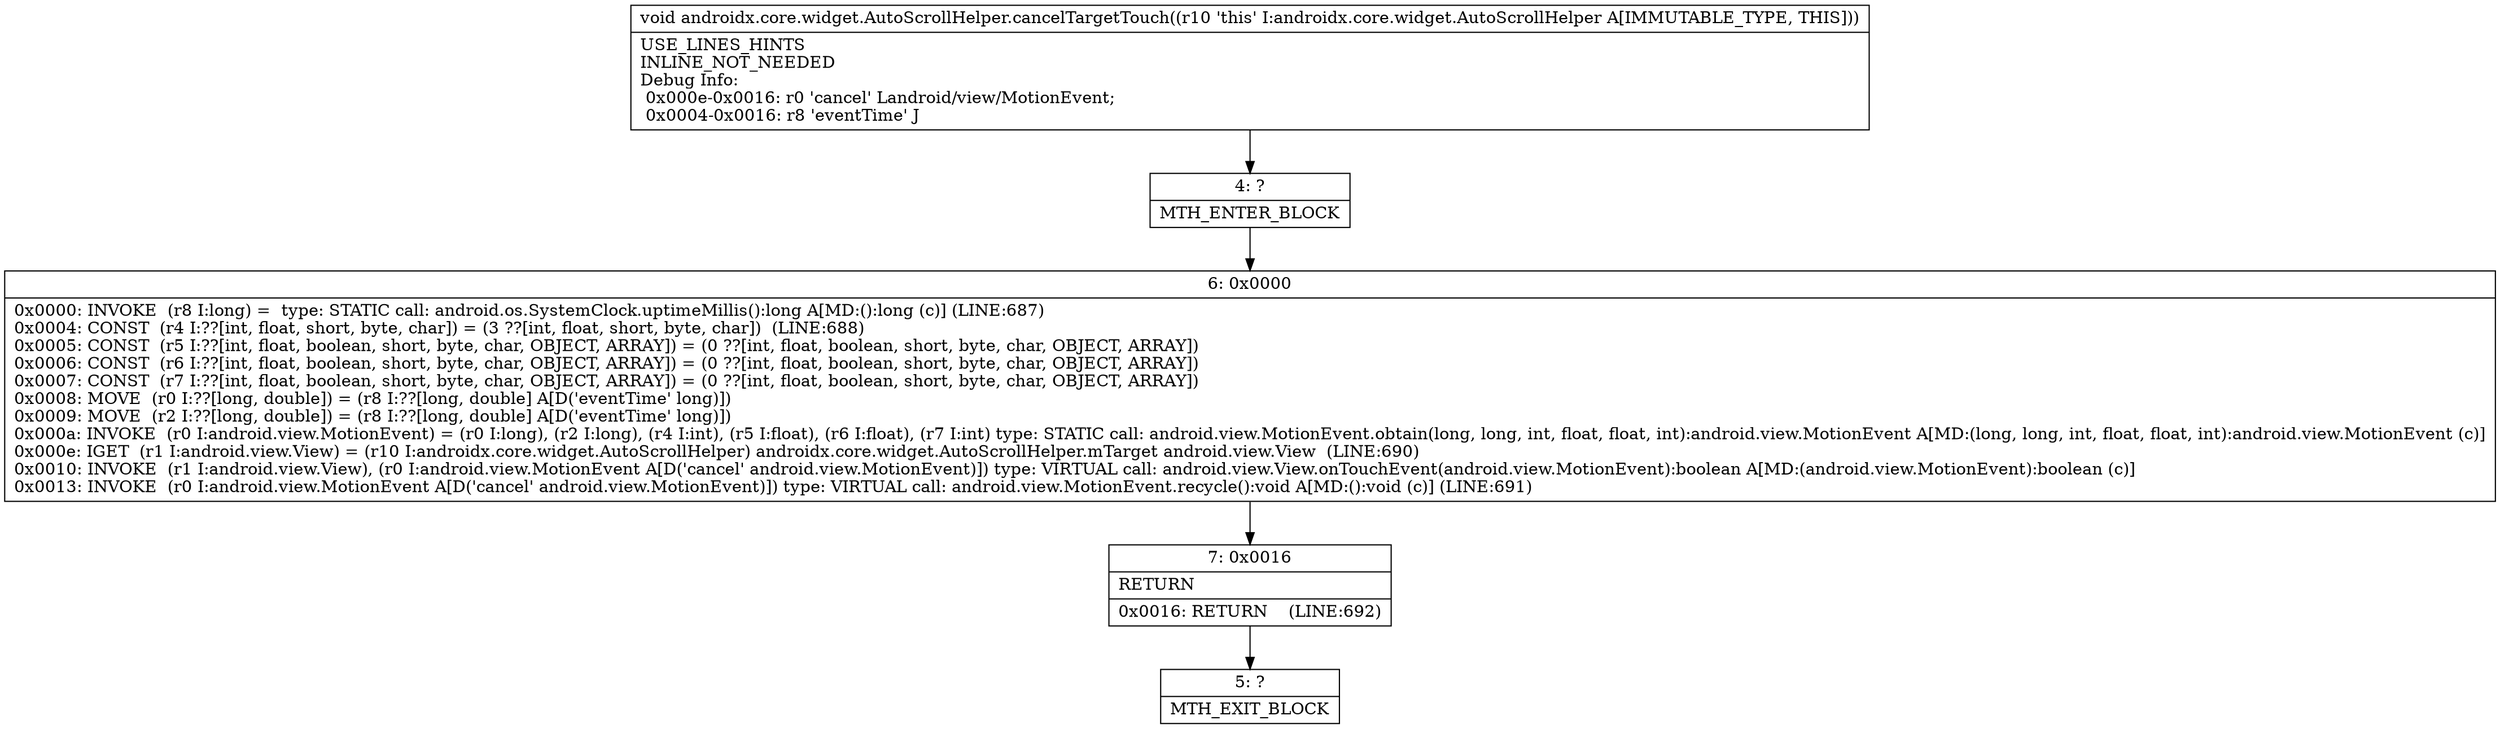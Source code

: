 digraph "CFG forandroidx.core.widget.AutoScrollHelper.cancelTargetTouch()V" {
Node_4 [shape=record,label="{4\:\ ?|MTH_ENTER_BLOCK\l}"];
Node_6 [shape=record,label="{6\:\ 0x0000|0x0000: INVOKE  (r8 I:long) =  type: STATIC call: android.os.SystemClock.uptimeMillis():long A[MD:():long (c)] (LINE:687)\l0x0004: CONST  (r4 I:??[int, float, short, byte, char]) = (3 ??[int, float, short, byte, char])  (LINE:688)\l0x0005: CONST  (r5 I:??[int, float, boolean, short, byte, char, OBJECT, ARRAY]) = (0 ??[int, float, boolean, short, byte, char, OBJECT, ARRAY]) \l0x0006: CONST  (r6 I:??[int, float, boolean, short, byte, char, OBJECT, ARRAY]) = (0 ??[int, float, boolean, short, byte, char, OBJECT, ARRAY]) \l0x0007: CONST  (r7 I:??[int, float, boolean, short, byte, char, OBJECT, ARRAY]) = (0 ??[int, float, boolean, short, byte, char, OBJECT, ARRAY]) \l0x0008: MOVE  (r0 I:??[long, double]) = (r8 I:??[long, double] A[D('eventTime' long)]) \l0x0009: MOVE  (r2 I:??[long, double]) = (r8 I:??[long, double] A[D('eventTime' long)]) \l0x000a: INVOKE  (r0 I:android.view.MotionEvent) = (r0 I:long), (r2 I:long), (r4 I:int), (r5 I:float), (r6 I:float), (r7 I:int) type: STATIC call: android.view.MotionEvent.obtain(long, long, int, float, float, int):android.view.MotionEvent A[MD:(long, long, int, float, float, int):android.view.MotionEvent (c)]\l0x000e: IGET  (r1 I:android.view.View) = (r10 I:androidx.core.widget.AutoScrollHelper) androidx.core.widget.AutoScrollHelper.mTarget android.view.View  (LINE:690)\l0x0010: INVOKE  (r1 I:android.view.View), (r0 I:android.view.MotionEvent A[D('cancel' android.view.MotionEvent)]) type: VIRTUAL call: android.view.View.onTouchEvent(android.view.MotionEvent):boolean A[MD:(android.view.MotionEvent):boolean (c)]\l0x0013: INVOKE  (r0 I:android.view.MotionEvent A[D('cancel' android.view.MotionEvent)]) type: VIRTUAL call: android.view.MotionEvent.recycle():void A[MD:():void (c)] (LINE:691)\l}"];
Node_7 [shape=record,label="{7\:\ 0x0016|RETURN\l|0x0016: RETURN    (LINE:692)\l}"];
Node_5 [shape=record,label="{5\:\ ?|MTH_EXIT_BLOCK\l}"];
MethodNode[shape=record,label="{void androidx.core.widget.AutoScrollHelper.cancelTargetTouch((r10 'this' I:androidx.core.widget.AutoScrollHelper A[IMMUTABLE_TYPE, THIS]))  | USE_LINES_HINTS\lINLINE_NOT_NEEDED\lDebug Info:\l  0x000e\-0x0016: r0 'cancel' Landroid\/view\/MotionEvent;\l  0x0004\-0x0016: r8 'eventTime' J\l}"];
MethodNode -> Node_4;Node_4 -> Node_6;
Node_6 -> Node_7;
Node_7 -> Node_5;
}

